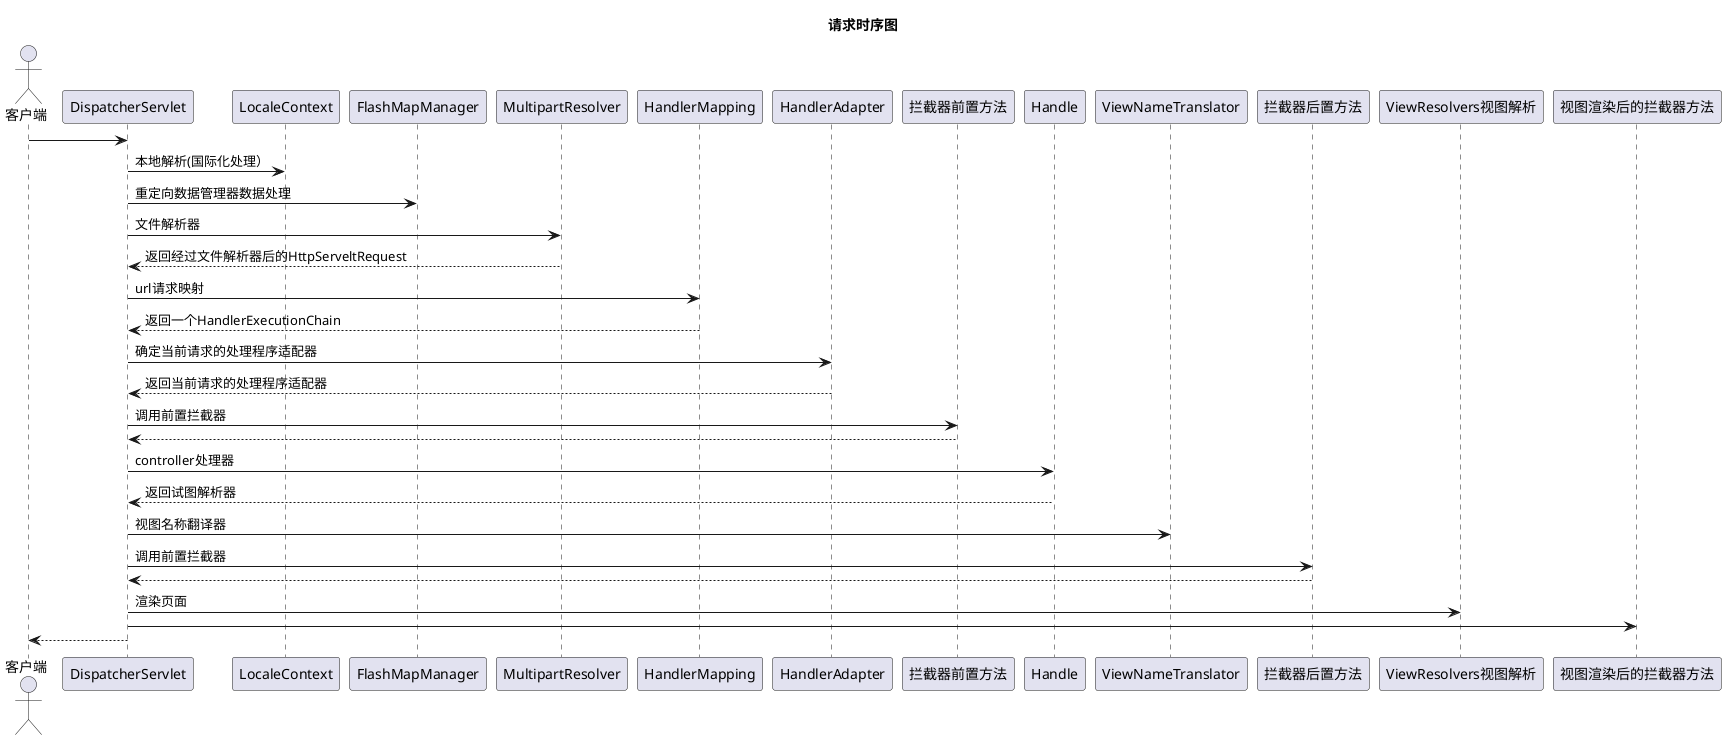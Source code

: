 @startuml
title
请求时序图
end title

actor 客户端


客户端 -> DispatcherServlet
DispatcherServlet -> LocaleContext:本地解析(国际化处理）

DispatcherServlet -> FlashMapManager:重定向数据管理器数据处理

DispatcherServlet -> MultipartResolver:文件解析器
MultipartResolver --> DispatcherServlet:返回经过文件解析器后的HttpServeltRequest

DispatcherServlet -> HandlerMapping:url请求映射
HandlerMapping --> DispatcherServlet:返回一个HandlerExecutionChain

DispatcherServlet -> HandlerAdapter:确定当前请求的处理程序适配器
HandlerAdapter --> DispatcherServlet:返回当前请求的处理程序适配器

DispatcherServlet -> 拦截器前置方法:调用前置拦截器
拦截器前置方法 --> DispatcherServlet

DispatcherServlet -> Handle:controller处理器
Handle --> DispatcherServlet:返回试图解析器
DispatcherServlet -> ViewNameTranslator:视图名称翻译器

DispatcherServlet -> 拦截器后置方法:调用前置拦截器
拦截器后置方法 --> DispatcherServlet


DispatcherServlet -> ViewResolvers视图解析:渲染页面

DispatcherServlet -> 视图渲染后的拦截器方法

DispatcherServlet --> 客户端





@enduml